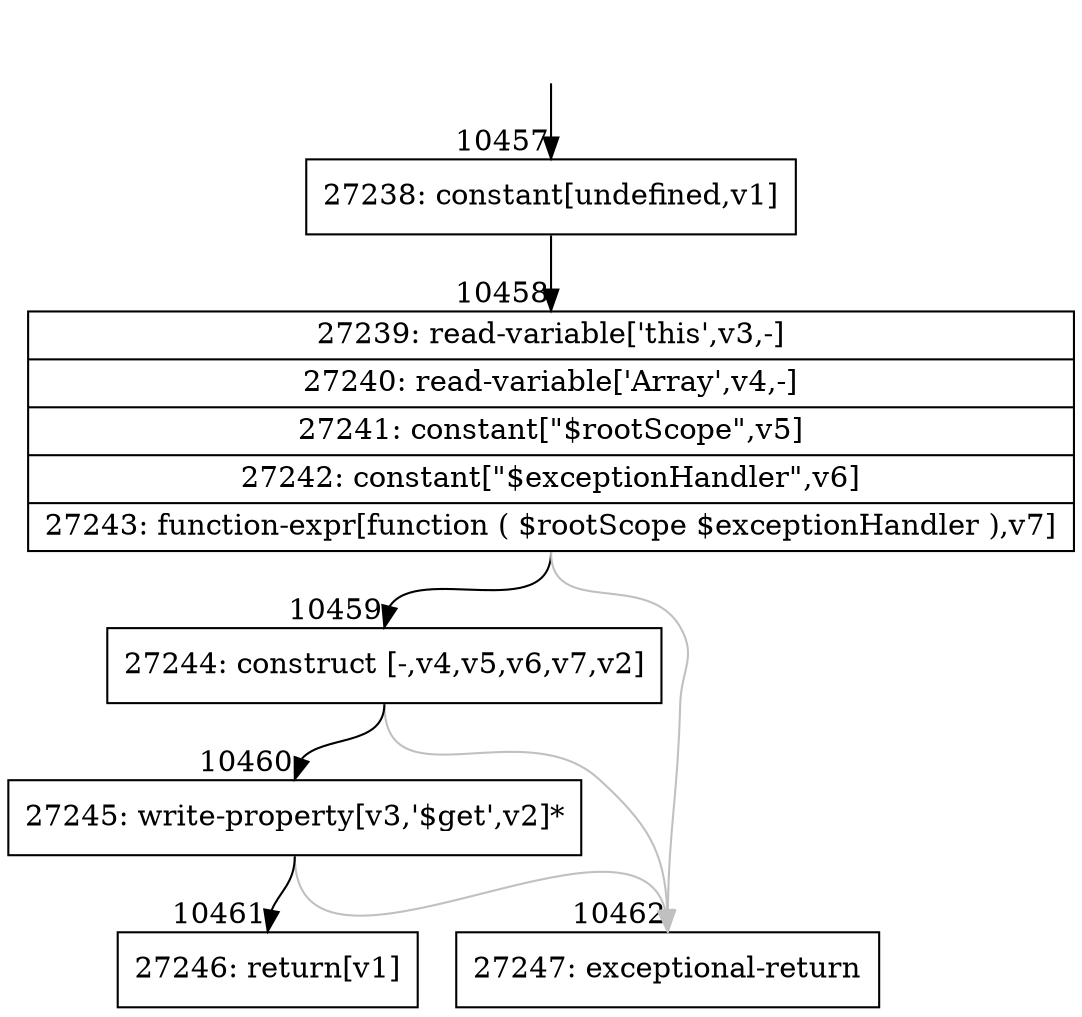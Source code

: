 digraph {
rankdir="TD"
BB_entry791[shape=none,label=""];
BB_entry791 -> BB10457 [tailport=s, headport=n, headlabel="    10457"]
BB10457 [shape=record label="{27238: constant[undefined,v1]}" ] 
BB10457 -> BB10458 [tailport=s, headport=n, headlabel="      10458"]
BB10458 [shape=record label="{27239: read-variable['this',v3,-]|27240: read-variable['Array',v4,-]|27241: constant[\"$rootScope\",v5]|27242: constant[\"$exceptionHandler\",v6]|27243: function-expr[function ( $rootScope $exceptionHandler ),v7]}" ] 
BB10458 -> BB10459 [tailport=s, headport=n, headlabel="      10459"]
BB10458 -> BB10462 [tailport=s, headport=n, color=gray, headlabel="      10462"]
BB10459 [shape=record label="{27244: construct [-,v4,v5,v6,v7,v2]}" ] 
BB10459 -> BB10460 [tailport=s, headport=n, headlabel="      10460"]
BB10459 -> BB10462 [tailport=s, headport=n, color=gray]
BB10460 [shape=record label="{27245: write-property[v3,'$get',v2]*}" ] 
BB10460 -> BB10461 [tailport=s, headport=n, headlabel="      10461"]
BB10460 -> BB10462 [tailport=s, headport=n, color=gray]
BB10461 [shape=record label="{27246: return[v1]}" ] 
BB10462 [shape=record label="{27247: exceptional-return}" ] 
//#$~ 14474
}
